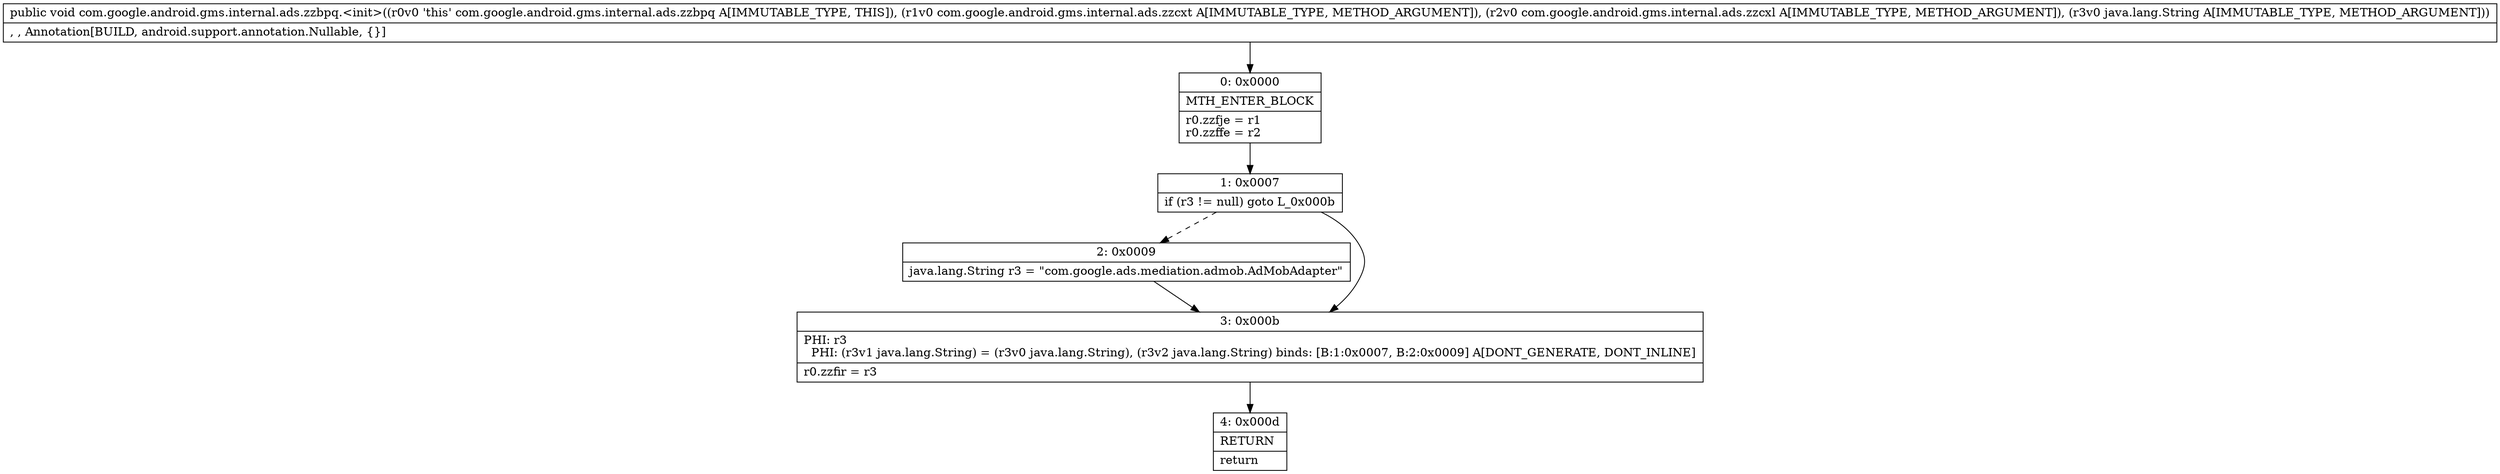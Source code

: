 digraph "CFG forcom.google.android.gms.internal.ads.zzbpq.\<init\>(Lcom\/google\/android\/gms\/internal\/ads\/zzcxt;Lcom\/google\/android\/gms\/internal\/ads\/zzcxl;Ljava\/lang\/String;)V" {
Node_0 [shape=record,label="{0\:\ 0x0000|MTH_ENTER_BLOCK\l|r0.zzfje = r1\lr0.zzffe = r2\l}"];
Node_1 [shape=record,label="{1\:\ 0x0007|if (r3 != null) goto L_0x000b\l}"];
Node_2 [shape=record,label="{2\:\ 0x0009|java.lang.String r3 = \"com.google.ads.mediation.admob.AdMobAdapter\"\l}"];
Node_3 [shape=record,label="{3\:\ 0x000b|PHI: r3 \l  PHI: (r3v1 java.lang.String) = (r3v0 java.lang.String), (r3v2 java.lang.String) binds: [B:1:0x0007, B:2:0x0009] A[DONT_GENERATE, DONT_INLINE]\l|r0.zzfir = r3\l}"];
Node_4 [shape=record,label="{4\:\ 0x000d|RETURN\l|return\l}"];
MethodNode[shape=record,label="{public void com.google.android.gms.internal.ads.zzbpq.\<init\>((r0v0 'this' com.google.android.gms.internal.ads.zzbpq A[IMMUTABLE_TYPE, THIS]), (r1v0 com.google.android.gms.internal.ads.zzcxt A[IMMUTABLE_TYPE, METHOD_ARGUMENT]), (r2v0 com.google.android.gms.internal.ads.zzcxl A[IMMUTABLE_TYPE, METHOD_ARGUMENT]), (r3v0 java.lang.String A[IMMUTABLE_TYPE, METHOD_ARGUMENT]))  | , , Annotation[BUILD, android.support.annotation.Nullable, \{\}]\l}"];
MethodNode -> Node_0;
Node_0 -> Node_1;
Node_1 -> Node_2[style=dashed];
Node_1 -> Node_3;
Node_2 -> Node_3;
Node_3 -> Node_4;
}


